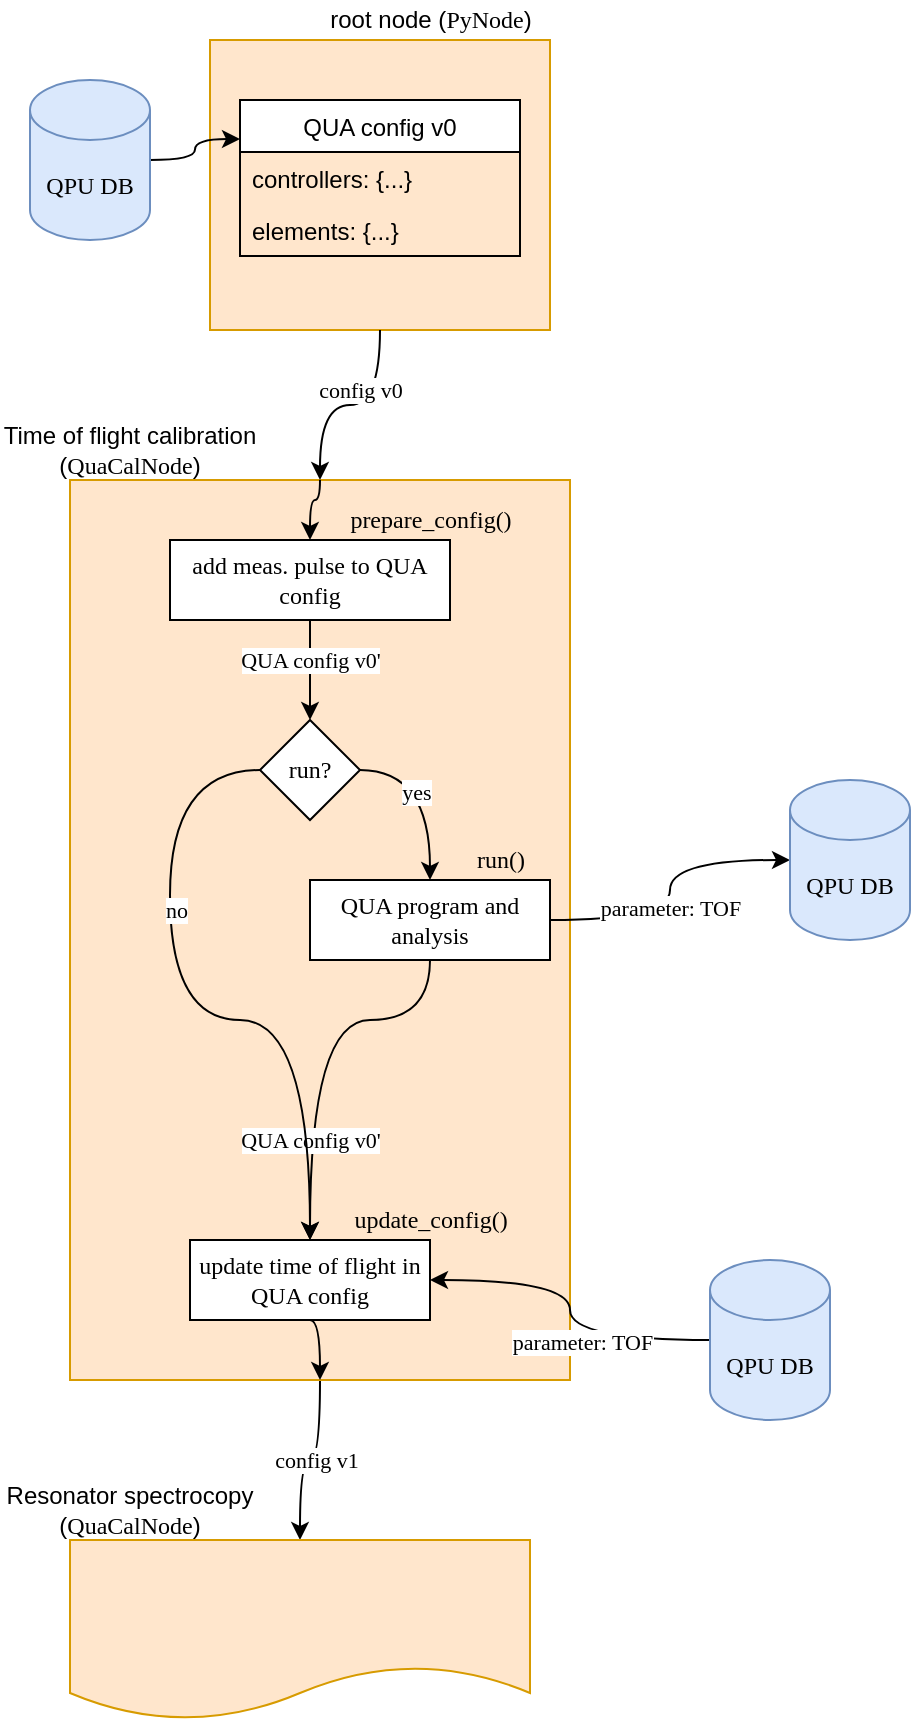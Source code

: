 <mxfile version="14.7.0" type="device" pages="3"><diagram id="sb4cX75V8xKcCrs1W0Pq" name="anatomy of a single node"><mxGraphModel dx="1426" dy="659" grid="1" gridSize="10" guides="1" tooltips="1" connect="1" arrows="1" fold="1" page="1" pageScale="1" pageWidth="850" pageHeight="1100" math="0" shadow="0"><root><mxCell id="0"/><mxCell id="1" parent="0"/><mxCell id="sgO0Ca1MN1sygfe_t99V-55" style="edgeStyle=orthogonalEdgeStyle;curved=1;rounded=0;orthogonalLoop=1;jettySize=auto;html=1;exitX=0.5;exitY=1;exitDx=0;exitDy=0;entryX=0.5;entryY=0;entryDx=0;entryDy=0;fontFamily=Verdana;" parent="1" source="sgO0Ca1MN1sygfe_t99V-17" target="sgO0Ca1MN1sygfe_t99V-57" edge="1"><mxGeometry relative="1" as="geometry"><mxPoint x="340" y="820" as="targetPoint"/></mxGeometry></mxCell><mxCell id="sgO0Ca1MN1sygfe_t99V-56" value="config v1" style="edgeLabel;html=1;align=center;verticalAlign=middle;resizable=0;points=[];fontFamily=Verdana;" parent="sgO0Ca1MN1sygfe_t99V-55" vertex="1" connectable="0"><mxGeometry x="-0.067" relative="1" as="geometry"><mxPoint as="offset"/></mxGeometry></mxCell><mxCell id="sgO0Ca1MN1sygfe_t99V-17" value="" style="rounded=0;whiteSpace=wrap;html=1;fontFamily=Verdana;fillColor=#ffe6cc;strokeColor=#d79b00;" parent="1" vertex="1"><mxGeometry x="215" y="310" width="250" height="450" as="geometry"/></mxCell><mxCell id="sgO0Ca1MN1sygfe_t99V-24" style="edgeStyle=orthogonalEdgeStyle;curved=1;rounded=0;orthogonalLoop=1;jettySize=auto;html=1;exitX=0.5;exitY=0;exitDx=0;exitDy=0;entryX=0.5;entryY=0;entryDx=0;entryDy=0;fontFamily=Verdana;" parent="1" source="sgO0Ca1MN1sygfe_t99V-17" target="sgO0Ca1MN1sygfe_t99V-18" edge="1"><mxGeometry relative="1" as="geometry"><Array as="points"><mxPoint x="340" y="320"/><mxPoint x="335" y="320"/></Array></mxGeometry></mxCell><mxCell id="sgO0Ca1MN1sygfe_t99V-13" value="" style="rounded=0;whiteSpace=wrap;html=1;fontFamily=Verdana;fillColor=#ffe6cc;strokeColor=#d79b00;" parent="1" vertex="1"><mxGeometry x="285" y="90" width="170" height="145" as="geometry"/></mxCell><mxCell id="sgO0Ca1MN1sygfe_t99V-9" style="edgeStyle=orthogonalEdgeStyle;curved=1;rounded=0;orthogonalLoop=1;jettySize=auto;html=1;exitX=0.5;exitY=1;exitDx=0;exitDy=0;entryX=0.5;entryY=0;entryDx=0;entryDy=0;fontFamily=Verdana;" parent="1" source="sgO0Ca1MN1sygfe_t99V-13" target="sgO0Ca1MN1sygfe_t99V-17" edge="1"><mxGeometry relative="1" as="geometry"><mxPoint x="380" y="270.0" as="sourcePoint"/><mxPoint x="330" y="400.0" as="targetPoint"/></mxGeometry></mxCell><mxCell id="sgO0Ca1MN1sygfe_t99V-16" value="config v0" style="edgeLabel;html=1;align=center;verticalAlign=middle;resizable=0;points=[];fontFamily=Verdana;" parent="sgO0Ca1MN1sygfe_t99V-9" vertex="1" connectable="0"><mxGeometry x="-0.085" y="-8" relative="1" as="geometry"><mxPoint as="offset"/></mxGeometry></mxCell><mxCell id="sgO0Ca1MN1sygfe_t99V-2" value="QUA config v0" style="swimlane;fontStyle=0;childLayout=stackLayout;horizontal=1;startSize=26;horizontalStack=0;resizeParent=1;resizeParentMax=0;resizeLast=0;collapsible=1;marginBottom=0;" parent="1" vertex="1"><mxGeometry x="300" y="120" width="140" height="78" as="geometry"/></mxCell><mxCell id="sgO0Ca1MN1sygfe_t99V-3" value="controllers: {...}" style="text;strokeColor=none;fillColor=none;align=left;verticalAlign=top;spacingLeft=4;spacingRight=4;overflow=hidden;rotatable=0;points=[[0,0.5],[1,0.5]];portConstraint=eastwest;" parent="sgO0Ca1MN1sygfe_t99V-2" vertex="1"><mxGeometry y="26" width="140" height="26" as="geometry"/></mxCell><mxCell id="sgO0Ca1MN1sygfe_t99V-4" value="elements: {...}" style="text;strokeColor=none;fillColor=none;align=left;verticalAlign=top;spacingLeft=4;spacingRight=4;overflow=hidden;rotatable=0;points=[[0,0.5],[1,0.5]];portConstraint=eastwest;" parent="sgO0Ca1MN1sygfe_t99V-2" vertex="1"><mxGeometry y="52" width="140" height="26" as="geometry"/></mxCell><mxCell id="sgO0Ca1MN1sygfe_t99V-11" value="&lt;span style=&quot;font-family: &amp;#34;helvetica&amp;#34;&quot;&gt;Time of flight calibration (&lt;/span&gt;&lt;span&gt;QuaCalNode&lt;/span&gt;&lt;span style=&quot;font-family: &amp;#34;helvetica&amp;#34;&quot;&gt;)&lt;/span&gt;" style="text;html=1;strokeColor=none;fillColor=none;align=center;verticalAlign=middle;whiteSpace=wrap;rounded=0;fontFamily=Verdana;" parent="1" vertex="1"><mxGeometry x="180" y="280" width="130" height="30" as="geometry"/></mxCell><mxCell id="sgO0Ca1MN1sygfe_t99V-15" style="edgeStyle=orthogonalEdgeStyle;curved=1;rounded=0;orthogonalLoop=1;jettySize=auto;html=1;exitX=1;exitY=0.5;exitDx=0;exitDy=0;exitPerimeter=0;entryX=0;entryY=0.25;entryDx=0;entryDy=0;fontFamily=Verdana;" parent="1" source="sgO0Ca1MN1sygfe_t99V-12" target="sgO0Ca1MN1sygfe_t99V-2" edge="1"><mxGeometry relative="1" as="geometry"/></mxCell><mxCell id="sgO0Ca1MN1sygfe_t99V-12" value="QPU DB" style="shape=cylinder3;whiteSpace=wrap;html=1;boundedLbl=1;backgroundOutline=1;size=15;fontFamily=Verdana;fillColor=#dae8fc;strokeColor=#6c8ebf;" parent="1" vertex="1"><mxGeometry x="195" y="110" width="60" height="80" as="geometry"/></mxCell><mxCell id="sgO0Ca1MN1sygfe_t99V-14" value="&lt;span style=&quot;font-family: &amp;#34;helvetica&amp;#34;&quot;&gt;root node (&lt;/span&gt;PyNode&lt;span style=&quot;font-family: &amp;#34;helvetica&amp;#34;&quot;&gt;)&lt;/span&gt;" style="text;html=1;align=center;verticalAlign=middle;resizable=0;points=[];autosize=1;strokeColor=none;fontFamily=Verdana;" parent="1" vertex="1"><mxGeometry x="335" y="70" width="120" height="20" as="geometry"/></mxCell><mxCell id="sgO0Ca1MN1sygfe_t99V-27" style="edgeStyle=orthogonalEdgeStyle;curved=1;rounded=0;orthogonalLoop=1;jettySize=auto;html=1;exitX=0.5;exitY=1;exitDx=0;exitDy=0;entryX=0.5;entryY=0;entryDx=0;entryDy=0;fontFamily=Verdana;" parent="1" source="sgO0Ca1MN1sygfe_t99V-18" target="sgO0Ca1MN1sygfe_t99V-26" edge="1"><mxGeometry relative="1" as="geometry"/></mxCell><mxCell id="sgO0Ca1MN1sygfe_t99V-42" value="QUA config v0'" style="edgeLabel;html=1;align=center;verticalAlign=middle;resizable=0;points=[];fontFamily=Verdana;" parent="sgO0Ca1MN1sygfe_t99V-27" vertex="1" connectable="0"><mxGeometry x="-0.6" y="1" relative="1" as="geometry"><mxPoint x="-1" y="10" as="offset"/></mxGeometry></mxCell><mxCell id="sgO0Ca1MN1sygfe_t99V-18" value="add meas. pulse to QUA config" style="rounded=0;whiteSpace=wrap;html=1;fontFamily=Verdana;" parent="1" vertex="1"><mxGeometry x="265" y="340" width="140" height="40" as="geometry"/></mxCell><mxCell id="sgO0Ca1MN1sygfe_t99V-19" value="&lt;span&gt;prepare_config()&lt;/span&gt;" style="text;html=1;align=center;verticalAlign=middle;resizable=0;points=[];autosize=1;strokeColor=none;fontFamily=Verdana;" parent="1" vertex="1"><mxGeometry x="335" y="320" width="120" height="20" as="geometry"/></mxCell><mxCell id="sgO0Ca1MN1sygfe_t99V-30" style="edgeStyle=orthogonalEdgeStyle;curved=1;rounded=0;orthogonalLoop=1;jettySize=auto;html=1;exitX=0.5;exitY=1;exitDx=0;exitDy=0;entryX=0.5;entryY=0;entryDx=0;entryDy=0;fontFamily=Verdana;" parent="1" source="sgO0Ca1MN1sygfe_t99V-20" target="sgO0Ca1MN1sygfe_t99V-22" edge="1"><mxGeometry relative="1" as="geometry"><Array as="points"><mxPoint x="395" y="580"/><mxPoint x="335" y="580"/></Array></mxGeometry></mxCell><mxCell id="sgO0Ca1MN1sygfe_t99V-45" value="QUA config v0'" style="edgeLabel;html=1;align=center;verticalAlign=middle;resizable=0;points=[];fontFamily=Verdana;" parent="sgO0Ca1MN1sygfe_t99V-30" vertex="1" connectable="0"><mxGeometry x="0.09" y="12" relative="1" as="geometry"><mxPoint x="-12" y="41" as="offset"/></mxGeometry></mxCell><mxCell id="sgO0Ca1MN1sygfe_t99V-33" style="edgeStyle=orthogonalEdgeStyle;curved=1;rounded=0;orthogonalLoop=1;jettySize=auto;html=1;exitX=1;exitY=0.5;exitDx=0;exitDy=0;entryX=0;entryY=0.5;entryDx=0;entryDy=0;entryPerimeter=0;fontFamily=Verdana;" parent="1" source="sgO0Ca1MN1sygfe_t99V-20" target="sgO0Ca1MN1sygfe_t99V-32" edge="1"><mxGeometry relative="1" as="geometry"/></mxCell><mxCell id="sgO0Ca1MN1sygfe_t99V-50" value="parameter: TOF" style="edgeLabel;html=1;align=center;verticalAlign=middle;resizable=0;points=[];fontFamily=Verdana;" parent="sgO0Ca1MN1sygfe_t99V-33" vertex="1" connectable="0"><mxGeometry x="-0.12" relative="1" as="geometry"><mxPoint as="offset"/></mxGeometry></mxCell><mxCell id="sgO0Ca1MN1sygfe_t99V-20" value="QUA program and analysis" style="rounded=0;whiteSpace=wrap;html=1;fontFamily=Verdana;" parent="1" vertex="1"><mxGeometry x="335" y="510" width="120" height="40" as="geometry"/></mxCell><mxCell id="sgO0Ca1MN1sygfe_t99V-21" value="&lt;span&gt;run()&lt;/span&gt;" style="text;html=1;align=center;verticalAlign=middle;resizable=0;points=[];autosize=1;strokeColor=none;fontFamily=Verdana;" parent="1" vertex="1"><mxGeometry x="405" y="490" width="50" height="20" as="geometry"/></mxCell><mxCell id="sgO0Ca1MN1sygfe_t99V-54" style="edgeStyle=orthogonalEdgeStyle;curved=1;rounded=0;orthogonalLoop=1;jettySize=auto;html=1;exitX=0.5;exitY=1;exitDx=0;exitDy=0;entryX=0.5;entryY=1;entryDx=0;entryDy=0;fontFamily=Verdana;" parent="1" source="sgO0Ca1MN1sygfe_t99V-22" target="sgO0Ca1MN1sygfe_t99V-17" edge="1"><mxGeometry relative="1" as="geometry"/></mxCell><mxCell id="sgO0Ca1MN1sygfe_t99V-22" value="update time of flight in QUA config" style="rounded=0;whiteSpace=wrap;html=1;fontFamily=Verdana;" parent="1" vertex="1"><mxGeometry x="275" y="690" width="120" height="40" as="geometry"/></mxCell><mxCell id="sgO0Ca1MN1sygfe_t99V-23" value="&lt;span&gt;update_config()&lt;/span&gt;" style="text;html=1;align=center;verticalAlign=middle;resizable=0;points=[];autosize=1;strokeColor=none;fontFamily=Verdana;" parent="1" vertex="1"><mxGeometry x="340" y="670" width="110" height="20" as="geometry"/></mxCell><mxCell id="sgO0Ca1MN1sygfe_t99V-28" style="edgeStyle=orthogonalEdgeStyle;curved=1;rounded=0;orthogonalLoop=1;jettySize=auto;html=1;exitX=1;exitY=0.5;exitDx=0;exitDy=0;entryX=0.5;entryY=0;entryDx=0;entryDy=0;fontFamily=Verdana;" parent="1" source="sgO0Ca1MN1sygfe_t99V-26" target="sgO0Ca1MN1sygfe_t99V-20" edge="1"><mxGeometry relative="1" as="geometry"/></mxCell><mxCell id="sgO0Ca1MN1sygfe_t99V-40" value="yes" style="edgeLabel;html=1;align=center;verticalAlign=middle;resizable=0;points=[];fontFamily=Verdana;" parent="sgO0Ca1MN1sygfe_t99V-28" vertex="1" connectable="0"><mxGeometry x="0.022" y="-7" relative="1" as="geometry"><mxPoint as="offset"/></mxGeometry></mxCell><mxCell id="sgO0Ca1MN1sygfe_t99V-31" style="edgeStyle=orthogonalEdgeStyle;curved=1;rounded=0;orthogonalLoop=1;jettySize=auto;html=1;exitX=0;exitY=0.5;exitDx=0;exitDy=0;entryX=0.5;entryY=0;entryDx=0;entryDy=0;fontFamily=Verdana;" parent="1" source="sgO0Ca1MN1sygfe_t99V-26" target="sgO0Ca1MN1sygfe_t99V-22" edge="1"><mxGeometry relative="1" as="geometry"><Array as="points"><mxPoint x="265" y="455"/><mxPoint x="265" y="580"/><mxPoint x="335" y="580"/></Array></mxGeometry></mxCell><mxCell id="sgO0Ca1MN1sygfe_t99V-41" value="no" style="edgeLabel;html=1;align=center;verticalAlign=middle;resizable=0;points=[];fontFamily=Verdana;" parent="sgO0Ca1MN1sygfe_t99V-31" vertex="1" connectable="0"><mxGeometry x="-0.343" y="3" relative="1" as="geometry"><mxPoint as="offset"/></mxGeometry></mxCell><mxCell id="sgO0Ca1MN1sygfe_t99V-26" value="run?" style="rhombus;whiteSpace=wrap;html=1;fontFamily=Verdana;" parent="1" vertex="1"><mxGeometry x="310" y="430" width="50" height="50" as="geometry"/></mxCell><mxCell id="sgO0Ca1MN1sygfe_t99V-32" value="QPU DB" style="shape=cylinder3;whiteSpace=wrap;html=1;boundedLbl=1;backgroundOutline=1;size=15;fontFamily=Verdana;fillColor=#dae8fc;strokeColor=#6c8ebf;" parent="1" vertex="1"><mxGeometry x="575" y="460" width="60" height="80" as="geometry"/></mxCell><mxCell id="sgO0Ca1MN1sygfe_t99V-36" style="edgeStyle=orthogonalEdgeStyle;curved=1;rounded=0;orthogonalLoop=1;jettySize=auto;html=1;exitX=0;exitY=0.5;exitDx=0;exitDy=0;exitPerimeter=0;entryX=1;entryY=0.5;entryDx=0;entryDy=0;fontFamily=Verdana;" parent="1" source="sgO0Ca1MN1sygfe_t99V-34" target="sgO0Ca1MN1sygfe_t99V-22" edge="1"><mxGeometry relative="1" as="geometry"/></mxCell><mxCell id="sgO0Ca1MN1sygfe_t99V-51" value="parameter: TOF" style="edgeLabel;html=1;align=center;verticalAlign=middle;resizable=0;points=[];fontFamily=Verdana;" parent="sgO0Ca1MN1sygfe_t99V-36" vertex="1" connectable="0"><mxGeometry x="-0.249" y="1" relative="1" as="geometry"><mxPoint as="offset"/></mxGeometry></mxCell><mxCell id="sgO0Ca1MN1sygfe_t99V-34" value="QPU DB" style="shape=cylinder3;whiteSpace=wrap;html=1;boundedLbl=1;backgroundOutline=1;size=15;fontFamily=Verdana;fillColor=#dae8fc;strokeColor=#6c8ebf;" parent="1" vertex="1"><mxGeometry x="535" y="700" width="60" height="80" as="geometry"/></mxCell><mxCell id="sgO0Ca1MN1sygfe_t99V-57" value="" style="shape=document;whiteSpace=wrap;html=1;boundedLbl=1;fontFamily=Verdana;fillColor=#ffe6cc;strokeColor=#d79b00;" parent="1" vertex="1"><mxGeometry x="215" y="840" width="230" height="90" as="geometry"/></mxCell><mxCell id="sgO0Ca1MN1sygfe_t99V-53" value="&lt;span style=&quot;font-family: &amp;#34;helvetica&amp;#34;&quot;&gt;Resonator spectrocopy (&lt;/span&gt;&lt;span&gt;QuaCalNode&lt;/span&gt;&lt;span style=&quot;font-family: &amp;#34;helvetica&amp;#34;&quot;&gt;)&lt;/span&gt;" style="text;html=1;strokeColor=none;fillColor=none;align=center;verticalAlign=middle;whiteSpace=wrap;rounded=0;fontFamily=Verdana;" parent="1" vertex="1"><mxGeometry x="180" y="810" width="130" height="30" as="geometry"/></mxCell></root></mxGraphModel></diagram><diagram id="l2iJ19C5JP8VK7COyhbd" name="Qua cal nodes: linear"><mxGraphModel dx="1426" dy="659" grid="1" gridSize="10" guides="1" tooltips="1" connect="1" arrows="1" fold="1" page="1" pageScale="1" pageWidth="850" pageHeight="1100" math="0" shadow="0"><root><mxCell id="HoM8_5LmgXmgyS8VR027-0"/><mxCell id="HoM8_5LmgXmgyS8VR027-1" parent="HoM8_5LmgXmgyS8VR027-0"/><mxCell id="_3-AanQtRdHonoRHKOyd-6" style="edgeStyle=orthogonalEdgeStyle;curved=1;rounded=0;orthogonalLoop=1;jettySize=auto;html=1;exitX=0.5;exitY=1;exitDx=0;exitDy=0;fontFamily=Verdana;startArrow=none;startFill=0;entryX=0.462;entryY=-0.04;entryDx=0;entryDy=0;entryPerimeter=0;" parent="HoM8_5LmgXmgyS8VR027-1" source="y6GQEPag5SnzeSEbgn3p-0" target="_3-AanQtRdHonoRHKOyd-4" edge="1"><mxGeometry relative="1" as="geometry"><mxPoint x="273" y="380" as="targetPoint"/></mxGeometry></mxCell><mxCell id="_3-AanQtRdHonoRHKOyd-8" value="QUA config v1" style="edgeLabel;html=1;align=center;verticalAlign=middle;resizable=0;points=[];fontFamily=Verdana;" parent="_3-AanQtRdHonoRHKOyd-6" vertex="1" connectable="0"><mxGeometry x="-0.325" y="-1" relative="1" as="geometry"><mxPoint as="offset"/></mxGeometry></mxCell><mxCell id="y6GQEPag5SnzeSEbgn3p-0" value="&lt;span style=&quot;font-family: &amp;#34;helvetica&amp;#34;&quot;&gt;Time of flight calibration (&lt;/span&gt;&lt;span style=&quot;font-family: &amp;#34;verdana&amp;#34;&quot;&gt;QuaCalNode&lt;/span&gt;&lt;span style=&quot;font-family: &amp;#34;helvetica&amp;#34;&quot;&gt;)&lt;/span&gt;" style="rounded=0;whiteSpace=wrap;html=1;fontFamily=Verdana;fillColor=#ffe6cc;strokeColor=#d79b00;" parent="HoM8_5LmgXmgyS8VR027-1" vertex="1"><mxGeometry x="190" y="207" width="145" height="50" as="geometry"/></mxCell><mxCell id="y6GQEPag5SnzeSEbgn3p-4" style="edgeStyle=orthogonalEdgeStyle;curved=1;rounded=0;orthogonalLoop=1;jettySize=auto;html=1;exitX=0.5;exitY=1;exitDx=0;exitDy=0;entryX=0.5;entryY=0;entryDx=0;entryDy=0;fontFamily=Verdana;" parent="HoM8_5LmgXmgyS8VR027-1" source="y6GQEPag5SnzeSEbgn3p-1" target="y6GQEPag5SnzeSEbgn3p-0" edge="1"><mxGeometry relative="1" as="geometry"/></mxCell><mxCell id="_3-AanQtRdHonoRHKOyd-7" value="QUA config v0" style="edgeLabel;html=1;align=center;verticalAlign=middle;resizable=0;points=[];fontFamily=Verdana;" parent="y6GQEPag5SnzeSEbgn3p-4" vertex="1" connectable="0"><mxGeometry x="0.15" y="-2" relative="1" as="geometry"><mxPoint x="3" y="-2" as="offset"/></mxGeometry></mxCell><mxCell id="y6GQEPag5SnzeSEbgn3p-1" value="&lt;span style=&quot;font-family: &amp;#34;helvetica&amp;#34;&quot;&gt;root node (&lt;/span&gt;PyNode&lt;span style=&quot;font-family: &amp;#34;helvetica&amp;#34;&quot;&gt;)&lt;/span&gt;" style="rounded=0;whiteSpace=wrap;html=1;fontFamily=Verdana;fillColor=#ffe6cc;strokeColor=#d79b00;" parent="HoM8_5LmgXmgyS8VR027-1" vertex="1"><mxGeometry x="220" y="100" width="125" height="40" as="geometry"/></mxCell><mxCell id="_3-AanQtRdHonoRHKOyd-1" style="edgeStyle=orthogonalEdgeStyle;curved=1;rounded=0;orthogonalLoop=1;jettySize=auto;html=1;exitX=1;exitY=0.5;exitDx=0;exitDy=0;exitPerimeter=0;entryX=0;entryY=0.5;entryDx=0;entryDy=0;fontFamily=Verdana;" parent="HoM8_5LmgXmgyS8VR027-1" source="_3-AanQtRdHonoRHKOyd-0" target="y6GQEPag5SnzeSEbgn3p-1" edge="1"><mxGeometry relative="1" as="geometry"/></mxCell><mxCell id="_3-AanQtRdHonoRHKOyd-0" value="QPU DB" style="shape=cylinder3;whiteSpace=wrap;html=1;boundedLbl=1;backgroundOutline=1;size=15;fontFamily=Verdana;fillColor=#dae8fc;strokeColor=#6c8ebf;" parent="HoM8_5LmgXmgyS8VR027-1" vertex="1"><mxGeometry x="130" y="80" width="60" height="80" as="geometry"/></mxCell><mxCell id="_3-AanQtRdHonoRHKOyd-3" style="edgeStyle=orthogonalEdgeStyle;curved=1;rounded=0;orthogonalLoop=1;jettySize=auto;html=1;exitX=1;exitY=0.5;exitDx=0;exitDy=0;exitPerimeter=0;entryX=0;entryY=0.5;entryDx=0;entryDy=0;fontFamily=Verdana;startArrow=classic;startFill=1;" parent="HoM8_5LmgXmgyS8VR027-1" source="_3-AanQtRdHonoRHKOyd-2" target="y6GQEPag5SnzeSEbgn3p-0" edge="1"><mxGeometry relative="1" as="geometry"/></mxCell><mxCell id="RCNfb2HqGR0w4ycY2NGX-0" value="&lt;span style=&quot;font-size: 12px&quot;&gt;TOF&lt;/span&gt;" style="edgeLabel;html=1;align=center;verticalAlign=middle;resizable=0;points=[];fontSize=14;fontFamily=Verdana;" parent="_3-AanQtRdHonoRHKOyd-3" vertex="1" connectable="0"><mxGeometry x="0.009" y="2" relative="1" as="geometry"><mxPoint as="offset"/></mxGeometry></mxCell><mxCell id="_3-AanQtRdHonoRHKOyd-2" value="QPU DB" style="shape=cylinder3;whiteSpace=wrap;html=1;boundedLbl=1;backgroundOutline=1;size=15;fontFamily=Verdana;fillColor=#dae8fc;strokeColor=#6c8ebf;" parent="HoM8_5LmgXmgyS8VR027-1" vertex="1"><mxGeometry x="70" y="207" width="60" height="80" as="geometry"/></mxCell><mxCell id="sXPtSxp_QYbXWI1Cv5NS-0" style="edgeStyle=orthogonalEdgeStyle;curved=1;rounded=0;orthogonalLoop=1;jettySize=auto;html=1;exitX=0.5;exitY=1;exitDx=0;exitDy=0;fontFamily=Verdana;startArrow=none;startFill=0;entryX=0.5;entryY=0;entryDx=0;entryDy=0;" parent="HoM8_5LmgXmgyS8VR027-1" source="_3-AanQtRdHonoRHKOyd-4" target="sXPtSxp_QYbXWI1Cv5NS-2" edge="1"><mxGeometry relative="1" as="geometry"><mxPoint x="270" y="420" as="targetPoint"/></mxGeometry></mxCell><mxCell id="sXPtSxp_QYbXWI1Cv5NS-1" value="QUA config v2" style="edgeLabel;html=1;align=center;verticalAlign=middle;resizable=0;points=[];fontFamily=Verdana;" parent="sXPtSxp_QYbXWI1Cv5NS-0" vertex="1" connectable="0"><mxGeometry x="-0.695" relative="1" as="geometry"><mxPoint y="12" as="offset"/></mxGeometry></mxCell><mxCell id="_3-AanQtRdHonoRHKOyd-4" value="&lt;span style=&quot;font-family: &amp;#34;helvetica&amp;#34;&quot;&gt;Resonator spec. (&lt;/span&gt;&lt;span style=&quot;font-family: &amp;#34;verdana&amp;#34;&quot;&gt;QuaCalNode&lt;/span&gt;&lt;span style=&quot;font-family: &amp;#34;helvetica&amp;#34;&quot;&gt;)&lt;/span&gt;" style="rounded=0;whiteSpace=wrap;html=1;fontFamily=Verdana;fillColor=#ffe6cc;strokeColor=#d79b00;" parent="HoM8_5LmgXmgyS8VR027-1" vertex="1"><mxGeometry x="200" y="320" width="145" height="50" as="geometry"/></mxCell><mxCell id="sXPtSxp_QYbXWI1Cv5NS-2" value="..." style="text;html=1;strokeColor=none;fillColor=none;align=center;verticalAlign=middle;whiteSpace=wrap;rounded=0;fontFamily=Verdana;" parent="HoM8_5LmgXmgyS8VR027-1" vertex="1"><mxGeometry x="242.5" y="430" width="40" height="20" as="geometry"/></mxCell><mxCell id="sXPtSxp_QYbXWI1Cv5NS-5" value="QPU DB" style="shape=cylinder3;whiteSpace=wrap;html=1;boundedLbl=1;backgroundOutline=1;size=15;fontFamily=Verdana;fillColor=#dae8fc;strokeColor=#6c8ebf;" parent="HoM8_5LmgXmgyS8VR027-1" vertex="1"><mxGeometry x="60" y="320" width="60" height="80" as="geometry"/></mxCell><mxCell id="sXPtSxp_QYbXWI1Cv5NS-6" style="edgeStyle=orthogonalEdgeStyle;curved=1;rounded=0;orthogonalLoop=1;jettySize=auto;html=1;exitX=1;exitY=0.5;exitDx=0;exitDy=0;exitPerimeter=0;entryX=0;entryY=0.5;entryDx=0;entryDy=0;fontFamily=Verdana;startArrow=classic;startFill=1;" parent="HoM8_5LmgXmgyS8VR027-1" source="sXPtSxp_QYbXWI1Cv5NS-5" target="_3-AanQtRdHonoRHKOyd-4" edge="1"><mxGeometry relative="1" as="geometry"><mxPoint x="180" y="345" as="targetPoint"/></mxGeometry></mxCell><mxCell id="RCNfb2HqGR0w4ycY2NGX-1" value="&lt;font style=&quot;font-size: 12px&quot;&gt;f_res&lt;/font&gt;" style="edgeLabel;html=1;align=center;verticalAlign=middle;resizable=0;points=[];fontSize=14;fontFamily=Verdana;" parent="sXPtSxp_QYbXWI1Cv5NS-6" vertex="1" connectable="0"><mxGeometry x="0.009" y="-2" relative="1" as="geometry"><mxPoint as="offset"/></mxGeometry></mxCell><mxCell id="sXPtSxp_QYbXWI1Cv5NS-7" value="Linear calibration graph" style="text;html=1;strokeColor=none;fillColor=none;align=center;verticalAlign=middle;whiteSpace=wrap;rounded=0;fontFamily=Verdana;fontSize=14;" parent="HoM8_5LmgXmgyS8VR027-1" vertex="1"><mxGeometry x="72.5" y="30" width="210" height="20" as="geometry"/></mxCell></root></mxGraphModel></diagram><diagram name="Copy of Qua cal nodes: merge" id="h7sPWZztkc1S5lph_Hz-"><mxGraphModel dx="1426" dy="659" grid="1" gridSize="10" guides="1" tooltips="1" connect="1" arrows="1" fold="1" page="1" pageScale="1" pageWidth="850" pageHeight="1100" math="0" shadow="0"><root><mxCell id="ap0Pihav--2frZ4TdVyw-0"/><mxCell id="ap0Pihav--2frZ4TdVyw-1" parent="ap0Pihav--2frZ4TdVyw-0"/><mxCell id="bUIDNiT28Qb8TfA5NIhN-0" style="edgeStyle=orthogonalEdgeStyle;curved=1;rounded=0;orthogonalLoop=1;jettySize=auto;html=1;exitX=0.5;exitY=1;exitDx=0;exitDy=0;fontFamily=Verdana;startArrow=none;startFill=0;entryX=0.5;entryY=0;entryDx=0;entryDy=0;" parent="ap0Pihav--2frZ4TdVyw-1" source="bUIDNiT28Qb8TfA5NIhN-2" target="bUIDNiT28Qb8TfA5NIhN-14" edge="1"><mxGeometry relative="1" as="geometry"><mxPoint x="386" y="420" as="targetPoint"/></mxGeometry></mxCell><mxCell id="bUIDNiT28Qb8TfA5NIhN-1" value="QUA config v1" style="edgeLabel;html=1;align=center;verticalAlign=middle;resizable=0;points=[];fontFamily=Verdana;" parent="bUIDNiT28Qb8TfA5NIhN-0" vertex="1" connectable="0"><mxGeometry x="-0.325" y="-1" relative="1" as="geometry"><mxPoint as="offset"/></mxGeometry></mxCell><mxCell id="bUIDNiT28Qb8TfA5NIhN-2" value="&lt;span style=&quot;font-family: &amp;#34;helvetica&amp;#34;&quot;&gt;Time of flight calibration (&lt;/span&gt;&lt;span style=&quot;font-family: &amp;#34;verdana&amp;#34;&quot;&gt;QuaCalNode&lt;/span&gt;&lt;span style=&quot;font-family: &amp;#34;helvetica&amp;#34;&quot;&gt;)&lt;/span&gt;" style="rounded=0;whiteSpace=wrap;html=1;fontFamily=Verdana;fillColor=#ffe6cc;strokeColor=#d79b00;" parent="ap0Pihav--2frZ4TdVyw-1" vertex="1"><mxGeometry x="303" y="247" width="145" height="50" as="geometry"/></mxCell><mxCell id="bUIDNiT28Qb8TfA5NIhN-3" style="edgeStyle=orthogonalEdgeStyle;curved=1;rounded=0;orthogonalLoop=1;jettySize=auto;html=1;exitX=0.5;exitY=1;exitDx=0;exitDy=0;entryX=0.5;entryY=0;entryDx=0;entryDy=0;fontFamily=Verdana;" parent="ap0Pihav--2frZ4TdVyw-1" source="bUIDNiT28Qb8TfA5NIhN-7" target="bUIDNiT28Qb8TfA5NIhN-2" edge="1"><mxGeometry relative="1" as="geometry"/></mxCell><mxCell id="bUIDNiT28Qb8TfA5NIhN-4" value="QUA config v0" style="edgeLabel;html=1;align=center;verticalAlign=middle;resizable=0;points=[];fontFamily=Verdana;" parent="bUIDNiT28Qb8TfA5NIhN-3" vertex="1" connectable="0"><mxGeometry x="0.15" y="-2" relative="1" as="geometry"><mxPoint x="3" y="-2" as="offset"/></mxGeometry></mxCell><mxCell id="bUIDNiT28Qb8TfA5NIhN-5" style="edgeStyle=orthogonalEdgeStyle;curved=1;rounded=0;orthogonalLoop=1;jettySize=auto;html=1;exitX=0.5;exitY=1;exitDx=0;exitDy=0;fontFamily=Verdana;startArrow=none;startFill=0;" parent="ap0Pihav--2frZ4TdVyw-1" source="bUIDNiT28Qb8TfA5NIhN-7" target="bUIDNiT28Qb8TfA5NIhN-17" edge="1"><mxGeometry relative="1" as="geometry"/></mxCell><mxCell id="bUIDNiT28Qb8TfA5NIhN-6" value="QUA config v0" style="edgeLabel;html=1;align=center;verticalAlign=middle;resizable=0;points=[];fontFamily=Verdana;" parent="bUIDNiT28Qb8TfA5NIhN-5" vertex="1" connectable="0"><mxGeometry x="-0.086" y="2" relative="1" as="geometry"><mxPoint y="1" as="offset"/></mxGeometry></mxCell><mxCell id="bUIDNiT28Qb8TfA5NIhN-7" value="&lt;span style=&quot;font-family: &amp;#34;helvetica&amp;#34;&quot;&gt;root node (&lt;/span&gt;PyNode&lt;span style=&quot;font-family: &amp;#34;helvetica&amp;#34;&quot;&gt;)&lt;/span&gt;" style="rounded=0;whiteSpace=wrap;html=1;fontFamily=Verdana;fillColor=#ffe6cc;strokeColor=#d79b00;" parent="ap0Pihav--2frZ4TdVyw-1" vertex="1"><mxGeometry x="333" y="140" width="125" height="40" as="geometry"/></mxCell><mxCell id="bUIDNiT28Qb8TfA5NIhN-8" style="edgeStyle=orthogonalEdgeStyle;curved=1;rounded=0;orthogonalLoop=1;jettySize=auto;html=1;exitX=1;exitY=0.5;exitDx=0;exitDy=0;exitPerimeter=0;entryX=0;entryY=0.5;entryDx=0;entryDy=0;fontFamily=Verdana;" parent="ap0Pihav--2frZ4TdVyw-1" source="bUIDNiT28Qb8TfA5NIhN-9" target="bUIDNiT28Qb8TfA5NIhN-7" edge="1"><mxGeometry relative="1" as="geometry"/></mxCell><mxCell id="bUIDNiT28Qb8TfA5NIhN-9" value="QPU DB" style="shape=cylinder3;whiteSpace=wrap;html=1;boundedLbl=1;backgroundOutline=1;size=15;fontFamily=Verdana;fillColor=#dae8fc;strokeColor=#6c8ebf;" parent="ap0Pihav--2frZ4TdVyw-1" vertex="1"><mxGeometry x="243" y="120" width="60" height="80" as="geometry"/></mxCell><mxCell id="bUIDNiT28Qb8TfA5NIhN-10" style="edgeStyle=orthogonalEdgeStyle;curved=1;rounded=0;orthogonalLoop=1;jettySize=auto;html=1;exitX=1;exitY=0.5;exitDx=0;exitDy=0;exitPerimeter=0;entryX=0;entryY=0.5;entryDx=0;entryDy=0;fontFamily=Verdana;startArrow=classic;startFill=1;" parent="ap0Pihav--2frZ4TdVyw-1" source="bUIDNiT28Qb8TfA5NIhN-11" target="bUIDNiT28Qb8TfA5NIhN-2" edge="1"><mxGeometry relative="1" as="geometry"/></mxCell><mxCell id="bUIDNiT28Qb8TfA5NIhN-11" value="QPU DB" style="shape=cylinder3;whiteSpace=wrap;html=1;boundedLbl=1;backgroundOutline=1;size=15;fontFamily=Verdana;fillColor=#dae8fc;strokeColor=#6c8ebf;" parent="ap0Pihav--2frZ4TdVyw-1" vertex="1"><mxGeometry x="213" y="232" width="60" height="80" as="geometry"/></mxCell><mxCell id="bUIDNiT28Qb8TfA5NIhN-12" style="edgeStyle=orthogonalEdgeStyle;curved=1;rounded=0;orthogonalLoop=1;jettySize=auto;html=1;exitX=0.5;exitY=1;exitDx=0;exitDy=0;entryX=0.5;entryY=0;entryDx=0;entryDy=0;fontFamily=Verdana;fontSize=14;startArrow=none;startFill=0;" parent="ap0Pihav--2frZ4TdVyw-1" source="bUIDNiT28Qb8TfA5NIhN-14" target="bUIDNiT28Qb8TfA5NIhN-21" edge="1"><mxGeometry relative="1" as="geometry"/></mxCell><mxCell id="bUIDNiT28Qb8TfA5NIhN-13" value="&lt;span style=&quot;font-size: 11px&quot;&gt;QUA config v2&lt;/span&gt;" style="edgeLabel;html=1;align=center;verticalAlign=middle;resizable=0;points=[];fontSize=14;fontFamily=Verdana;" parent="bUIDNiT28Qb8TfA5NIhN-12" vertex="1" connectable="0"><mxGeometry x="-0.067" y="2" relative="1" as="geometry"><mxPoint as="offset"/></mxGeometry></mxCell><mxCell id="bUIDNiT28Qb8TfA5NIhN-14" value="" style="rounded=0;whiteSpace=wrap;html=1;fontFamily=Verdana;fillColor=#ffe6cc;strokeColor=#d79b00;" parent="ap0Pihav--2frZ4TdVyw-1" vertex="1"><mxGeometry x="313" y="440" width="145" height="70" as="geometry"/></mxCell><mxCell id="bUIDNiT28Qb8TfA5NIhN-15" style="edgeStyle=orthogonalEdgeStyle;curved=1;rounded=0;orthogonalLoop=1;jettySize=auto;html=1;exitX=0.5;exitY=1;exitDx=0;exitDy=0;entryX=0.5;entryY=0;entryDx=0;entryDy=0;fontFamily=Verdana;fontSize=14;startArrow=none;startFill=0;" parent="ap0Pihav--2frZ4TdVyw-1" source="bUIDNiT28Qb8TfA5NIhN-17" target="bUIDNiT28Qb8TfA5NIhN-14" edge="1"><mxGeometry relative="1" as="geometry"/></mxCell><mxCell id="bUIDNiT28Qb8TfA5NIhN-16" value="&lt;font size=&quot;1&quot;&gt;QUA config v1'&lt;br&gt;&lt;/font&gt;" style="edgeLabel;html=1;align=center;verticalAlign=middle;resizable=0;points=[];fontSize=14;fontFamily=Verdana;" parent="bUIDNiT28Qb8TfA5NIhN-15" vertex="1" connectable="0"><mxGeometry x="-0.708" y="-18" relative="1" as="geometry"><mxPoint as="offset"/></mxGeometry></mxCell><mxCell id="bUIDNiT28Qb8TfA5NIhN-17" value="&lt;span style=&quot;font-family: &amp;#34;helvetica&amp;#34;&quot;&gt;mixer calibration (&lt;/span&gt;&lt;span style=&quot;font-family: &amp;#34;verdana&amp;#34;&quot;&gt;QuaCalNode&lt;/span&gt;&lt;span style=&quot;font-family: &amp;#34;helvetica&amp;#34;&quot;&gt;)&lt;/span&gt;" style="rounded=0;whiteSpace=wrap;html=1;fontFamily=Verdana;fillColor=#ffe6cc;strokeColor=#d79b00;" parent="ap0Pihav--2frZ4TdVyw-1" vertex="1"><mxGeometry x="503" y="245" width="145" height="50" as="geometry"/></mxCell><mxCell id="bUIDNiT28Qb8TfA5NIhN-18" value="Merging QUA configs" style="text;html=1;strokeColor=none;fillColor=none;align=center;verticalAlign=middle;whiteSpace=wrap;rounded=0;fontFamily=Verdana;fontSize=14;" parent="ap0Pihav--2frZ4TdVyw-1" vertex="1"><mxGeometry x="203" y="80" width="210" height="20" as="geometry"/></mxCell><mxCell id="bUIDNiT28Qb8TfA5NIhN-19" value="&lt;font style=&quot;font-size: 12px&quot;&gt;merge configs&lt;/font&gt;" style="rounded=0;whiteSpace=wrap;html=1;fontFamily=Verdana;fontSize=14;" parent="ap0Pihav--2frZ4TdVyw-1" vertex="1"><mxGeometry x="351.75" y="450" width="67.5" height="40" as="geometry"/></mxCell><mxCell id="bUIDNiT28Qb8TfA5NIhN-20" value="&lt;span style=&quot;font-size: 12px ; font-family: &amp;#34;helvetica&amp;#34;&quot;&gt;Resonator spec. (&lt;/span&gt;&lt;span style=&quot;font-size: 12px ; font-family: &amp;#34;verdana&amp;#34;&quot;&gt;QuaCalNode&lt;/span&gt;&lt;span style=&quot;font-size: 12px ; font-family: &amp;#34;helvetica&amp;#34;&quot;&gt;)&lt;/span&gt;" style="text;html=1;align=center;verticalAlign=middle;resizable=0;points=[];autosize=1;strokeColor=none;fontSize=14;fontFamily=Verdana;" parent="ap0Pihav--2frZ4TdVyw-1" vertex="1"><mxGeometry x="393" y="420" width="190" height="20" as="geometry"/></mxCell><mxCell id="bUIDNiT28Qb8TfA5NIhN-21" value="..." style="text;html=1;strokeColor=none;fillColor=none;align=center;verticalAlign=middle;whiteSpace=wrap;rounded=0;fontFamily=Verdana;" parent="ap0Pihav--2frZ4TdVyw-1" vertex="1"><mxGeometry x="365.5" y="560" width="40" height="20" as="geometry"/></mxCell></root></mxGraphModel></diagram></mxfile>
